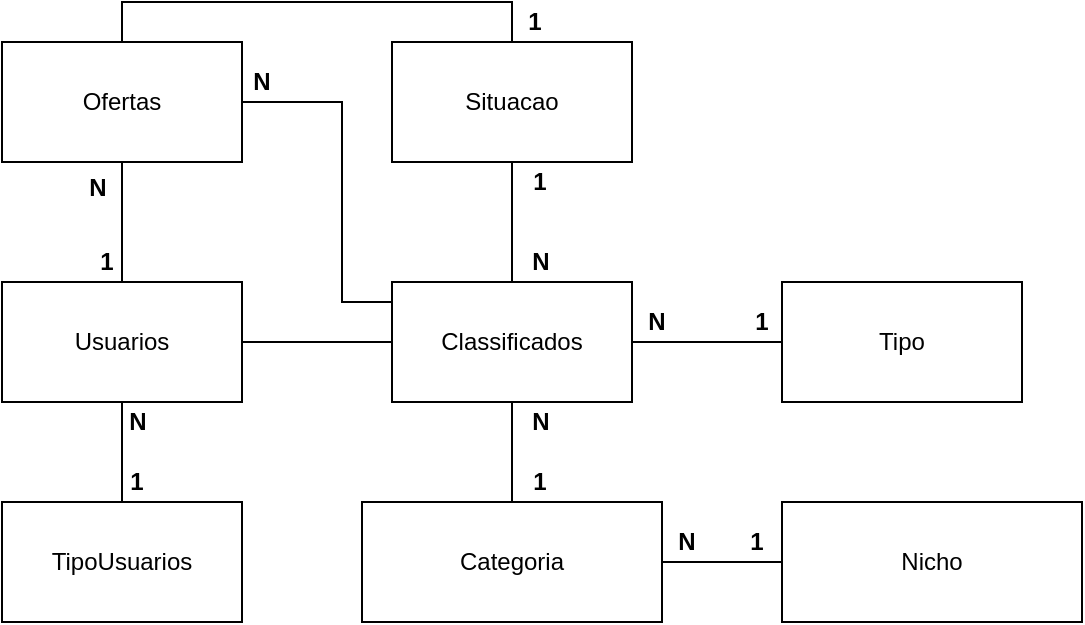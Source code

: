 <mxfile version="16.6.3" type="device" pages="2"><diagram id="d2D6tbhPKbMFPhX2jkgN" name="ModelagemLógica"><mxGraphModel dx="716" dy="399" grid="1" gridSize="10" guides="1" tooltips="1" connect="1" arrows="1" fold="1" page="1" pageScale="1" pageWidth="827" pageHeight="1169" math="0" shadow="0"><root><mxCell id="8r9XgGZ5w_JrjKUWNm4i-0"/><mxCell id="8r9XgGZ5w_JrjKUWNm4i-1" parent="8r9XgGZ5w_JrjKUWNm4i-0"/><mxCell id="VH0ln5RWkSh63X4bEUwZ-9" style="edgeStyle=orthogonalEdgeStyle;rounded=0;orthogonalLoop=1;jettySize=auto;html=1;entryX=0;entryY=0.5;entryDx=0;entryDy=0;endArrow=none;endFill=0;" parent="8r9XgGZ5w_JrjKUWNm4i-1" source="VH0ln5RWkSh63X4bEUwZ-0" target="VH0ln5RWkSh63X4bEUwZ-3" edge="1"><mxGeometry relative="1" as="geometry"/></mxCell><mxCell id="VH0ln5RWkSh63X4bEUwZ-0" value="Usuarios" style="rounded=0;whiteSpace=wrap;html=1;" parent="8r9XgGZ5w_JrjKUWNm4i-1" vertex="1"><mxGeometry x="160" y="220" width="120" height="60" as="geometry"/></mxCell><mxCell id="VH0ln5RWkSh63X4bEUwZ-6" style="edgeStyle=orthogonalEdgeStyle;rounded=0;orthogonalLoop=1;jettySize=auto;html=1;endArrow=none;endFill=0;" parent="8r9XgGZ5w_JrjKUWNm4i-1" source="VH0ln5RWkSh63X4bEUwZ-1" target="VH0ln5RWkSh63X4bEUwZ-0" edge="1"><mxGeometry relative="1" as="geometry"/></mxCell><mxCell id="VH0ln5RWkSh63X4bEUwZ-1" value="TipoUsuarios" style="rounded=0;whiteSpace=wrap;html=1;" parent="8r9XgGZ5w_JrjKUWNm4i-1" vertex="1"><mxGeometry x="160" y="330" width="120" height="60" as="geometry"/></mxCell><mxCell id="SFwUFLLaGY_NZ4TZ-V9k-1" style="edgeStyle=orthogonalEdgeStyle;rounded=0;orthogonalLoop=1;jettySize=auto;html=1;entryX=1;entryY=0.5;entryDx=0;entryDy=0;endArrow=none;endFill=0;" edge="1" parent="8r9XgGZ5w_JrjKUWNm4i-1" source="VH0ln5RWkSh63X4bEUwZ-3" target="SFwUFLLaGY_NZ4TZ-V9k-0"><mxGeometry relative="1" as="geometry"><Array as="points"><mxPoint x="330" y="230"/><mxPoint x="330" y="130"/></Array></mxGeometry></mxCell><mxCell id="VH0ln5RWkSh63X4bEUwZ-3" value="Classificados" style="rounded=0;whiteSpace=wrap;html=1;" parent="8r9XgGZ5w_JrjKUWNm4i-1" vertex="1"><mxGeometry x="355" y="220" width="120" height="60" as="geometry"/></mxCell><mxCell id="VH0ln5RWkSh63X4bEUwZ-7" style="edgeStyle=orthogonalEdgeStyle;rounded=0;orthogonalLoop=1;jettySize=auto;html=1;endArrow=none;endFill=0;" parent="8r9XgGZ5w_JrjKUWNm4i-1" source="VH0ln5RWkSh63X4bEUwZ-4" target="VH0ln5RWkSh63X4bEUwZ-3" edge="1"><mxGeometry relative="1" as="geometry"/></mxCell><mxCell id="VH0ln5RWkSh63X4bEUwZ-11" style="edgeStyle=orthogonalEdgeStyle;rounded=0;orthogonalLoop=1;jettySize=auto;html=1;endArrow=none;endFill=0;" parent="8r9XgGZ5w_JrjKUWNm4i-1" source="VH0ln5RWkSh63X4bEUwZ-4" target="VH0ln5RWkSh63X4bEUwZ-10" edge="1"><mxGeometry relative="1" as="geometry"/></mxCell><mxCell id="VH0ln5RWkSh63X4bEUwZ-4" value="Categoria" style="rounded=0;whiteSpace=wrap;html=1;" parent="8r9XgGZ5w_JrjKUWNm4i-1" vertex="1"><mxGeometry x="340" y="330" width="150" height="60" as="geometry"/></mxCell><mxCell id="VH0ln5RWkSh63X4bEUwZ-8" style="edgeStyle=orthogonalEdgeStyle;rounded=0;orthogonalLoop=1;jettySize=auto;html=1;entryX=1;entryY=0.5;entryDx=0;entryDy=0;endArrow=none;endFill=0;" parent="8r9XgGZ5w_JrjKUWNm4i-1" source="VH0ln5RWkSh63X4bEUwZ-5" target="VH0ln5RWkSh63X4bEUwZ-3" edge="1"><mxGeometry relative="1" as="geometry"/></mxCell><mxCell id="VH0ln5RWkSh63X4bEUwZ-5" value="Tipo" style="rounded=0;whiteSpace=wrap;html=1;" parent="8r9XgGZ5w_JrjKUWNm4i-1" vertex="1"><mxGeometry x="550" y="220" width="120" height="60" as="geometry"/></mxCell><mxCell id="VH0ln5RWkSh63X4bEUwZ-10" value="Nicho" style="rounded=0;whiteSpace=wrap;html=1;" parent="8r9XgGZ5w_JrjKUWNm4i-1" vertex="1"><mxGeometry x="550" y="330" width="150" height="60" as="geometry"/></mxCell><mxCell id="p4UAYS_2Kmt9dHTJ6Oaf-1" style="edgeStyle=orthogonalEdgeStyle;rounded=0;orthogonalLoop=1;jettySize=auto;html=1;entryX=0.5;entryY=0;entryDx=0;entryDy=0;startArrow=none;startFill=0;endArrow=none;endFill=0;" parent="8r9XgGZ5w_JrjKUWNm4i-1" source="p4UAYS_2Kmt9dHTJ6Oaf-0" target="VH0ln5RWkSh63X4bEUwZ-3" edge="1"><mxGeometry relative="1" as="geometry"/></mxCell><mxCell id="p4UAYS_2Kmt9dHTJ6Oaf-0" value="Situacao" style="rounded=0;whiteSpace=wrap;html=1;" parent="8r9XgGZ5w_JrjKUWNm4i-1" vertex="1"><mxGeometry x="355" y="100" width="120" height="60" as="geometry"/></mxCell><mxCell id="SFwUFLLaGY_NZ4TZ-V9k-2" style="edgeStyle=orthogonalEdgeStyle;rounded=0;orthogonalLoop=1;jettySize=auto;html=1;endArrow=none;endFill=0;" edge="1" parent="8r9XgGZ5w_JrjKUWNm4i-1" source="SFwUFLLaGY_NZ4TZ-V9k-0" target="VH0ln5RWkSh63X4bEUwZ-0"><mxGeometry relative="1" as="geometry"/></mxCell><mxCell id="SFwUFLLaGY_NZ4TZ-V9k-3" style="edgeStyle=orthogonalEdgeStyle;rounded=0;orthogonalLoop=1;jettySize=auto;html=1;entryX=0.5;entryY=0;entryDx=0;entryDy=0;endArrow=none;endFill=0;" edge="1" parent="8r9XgGZ5w_JrjKUWNm4i-1" source="SFwUFLLaGY_NZ4TZ-V9k-0" target="p4UAYS_2Kmt9dHTJ6Oaf-0"><mxGeometry relative="1" as="geometry"><Array as="points"><mxPoint x="220" y="80"/><mxPoint x="415" y="80"/></Array></mxGeometry></mxCell><mxCell id="SFwUFLLaGY_NZ4TZ-V9k-0" value="Ofertas" style="rounded=0;whiteSpace=wrap;html=1;" vertex="1" parent="8r9XgGZ5w_JrjKUWNm4i-1"><mxGeometry x="160" y="100" width="120" height="60" as="geometry"/></mxCell><mxCell id="SFwUFLLaGY_NZ4TZ-V9k-4" value="&lt;b&gt;N&lt;/b&gt;" style="text;html=1;strokeColor=none;fillColor=none;align=center;verticalAlign=middle;whiteSpace=wrap;rounded=0;" vertex="1" parent="8r9XgGZ5w_JrjKUWNm4i-1"><mxGeometry x="217.5" y="280" width="20" height="20" as="geometry"/></mxCell><mxCell id="SFwUFLLaGY_NZ4TZ-V9k-5" value="&lt;b&gt;1&lt;/b&gt;" style="text;html=1;strokeColor=none;fillColor=none;align=center;verticalAlign=middle;whiteSpace=wrap;rounded=0;" vertex="1" parent="8r9XgGZ5w_JrjKUWNm4i-1"><mxGeometry x="215" y="310" width="25" height="20" as="geometry"/></mxCell><mxCell id="SFwUFLLaGY_NZ4TZ-V9k-7" value="&lt;b&gt;1&lt;/b&gt;" style="text;html=1;strokeColor=none;fillColor=none;align=center;verticalAlign=middle;whiteSpace=wrap;rounded=0;" vertex="1" parent="8r9XgGZ5w_JrjKUWNm4i-1"><mxGeometry x="414" y="80" width="25" height="20" as="geometry"/></mxCell><mxCell id="SFwUFLLaGY_NZ4TZ-V9k-8" value="&lt;b&gt;N&lt;/b&gt;" style="text;html=1;strokeColor=none;fillColor=none;align=center;verticalAlign=middle;whiteSpace=wrap;rounded=0;" vertex="1" parent="8r9XgGZ5w_JrjKUWNm4i-1"><mxGeometry x="197.5" y="160" width="20" height="25" as="geometry"/></mxCell><mxCell id="SFwUFLLaGY_NZ4TZ-V9k-9" value="&lt;b&gt;1&lt;/b&gt;" style="text;html=1;strokeColor=none;fillColor=none;align=center;verticalAlign=middle;whiteSpace=wrap;rounded=0;" vertex="1" parent="8r9XgGZ5w_JrjKUWNm4i-1"><mxGeometry x="200" y="200" width="25" height="20" as="geometry"/></mxCell><mxCell id="SFwUFLLaGY_NZ4TZ-V9k-10" value="&lt;b&gt;N&lt;/b&gt;" style="text;html=1;strokeColor=none;fillColor=none;align=center;verticalAlign=middle;whiteSpace=wrap;rounded=0;" vertex="1" parent="8r9XgGZ5w_JrjKUWNm4i-1"><mxGeometry x="280" y="105" width="20" height="30" as="geometry"/></mxCell><mxCell id="SFwUFLLaGY_NZ4TZ-V9k-11" value="&lt;b&gt;N&lt;/b&gt;" style="text;html=1;strokeColor=none;fillColor=none;align=center;verticalAlign=middle;whiteSpace=wrap;rounded=0;" vertex="1" parent="8r9XgGZ5w_JrjKUWNm4i-1"><mxGeometry x="416.5" y="200" width="25" height="20" as="geometry"/></mxCell><mxCell id="SFwUFLLaGY_NZ4TZ-V9k-12" value="&lt;b&gt;1&lt;/b&gt;" style="text;html=1;strokeColor=none;fillColor=none;align=center;verticalAlign=middle;whiteSpace=wrap;rounded=0;" vertex="1" parent="8r9XgGZ5w_JrjKUWNm4i-1"><mxGeometry x="419" y="160" width="20" height="20" as="geometry"/></mxCell><mxCell id="SFwUFLLaGY_NZ4TZ-V9k-14" value="&lt;b&gt;N&lt;/b&gt;" style="text;html=1;strokeColor=none;fillColor=none;align=center;verticalAlign=middle;whiteSpace=wrap;rounded=0;" vertex="1" parent="8r9XgGZ5w_JrjKUWNm4i-1"><mxGeometry x="475" y="230" width="25" height="20" as="geometry"/></mxCell><mxCell id="060o6Ah5CwLq-0NSogNO-0" value="&lt;b&gt;1&lt;/b&gt;" style="text;html=1;strokeColor=none;fillColor=none;align=center;verticalAlign=middle;whiteSpace=wrap;rounded=0;" vertex="1" parent="8r9XgGZ5w_JrjKUWNm4i-1"><mxGeometry x="530" y="230" width="20" height="20" as="geometry"/></mxCell><mxCell id="060o6Ah5CwLq-0NSogNO-1" value="&lt;b&gt;1&lt;/b&gt;" style="text;html=1;strokeColor=none;fillColor=none;align=center;verticalAlign=middle;whiteSpace=wrap;rounded=0;" vertex="1" parent="8r9XgGZ5w_JrjKUWNm4i-1"><mxGeometry x="525" y="340" width="25" height="20" as="geometry"/></mxCell><mxCell id="060o6Ah5CwLq-0NSogNO-2" value="&lt;b&gt;N&lt;/b&gt;" style="text;html=1;strokeColor=none;fillColor=none;align=center;verticalAlign=middle;whiteSpace=wrap;rounded=0;" vertex="1" parent="8r9XgGZ5w_JrjKUWNm4i-1"><mxGeometry x="490" y="340" width="25" height="20" as="geometry"/></mxCell><mxCell id="060o6Ah5CwLq-0NSogNO-3" value="&lt;b&gt;1&lt;/b&gt;" style="text;html=1;strokeColor=none;fillColor=none;align=center;verticalAlign=middle;whiteSpace=wrap;rounded=0;" vertex="1" parent="8r9XgGZ5w_JrjKUWNm4i-1"><mxGeometry x="419" y="310" width="20" height="20" as="geometry"/></mxCell><mxCell id="060o6Ah5CwLq-0NSogNO-4" value="&lt;b&gt;N&lt;/b&gt;" style="text;html=1;strokeColor=none;fillColor=none;align=center;verticalAlign=middle;whiteSpace=wrap;rounded=0;" vertex="1" parent="8r9XgGZ5w_JrjKUWNm4i-1"><mxGeometry x="416.5" y="280" width="25" height="20" as="geometry"/></mxCell></root></mxGraphModel></diagram><diagram id="j6q6WXZkNjJx5NFCZ4ZT" name="Lógico"><mxGraphModel dx="1865" dy="1748" grid="1" gridSize="10" guides="1" tooltips="1" connect="1" arrows="1" fold="1" page="1" pageScale="1" pageWidth="827" pageHeight="1169" math="0" shadow="0"><root><mxCell id="7gxYhdEADmSmer8uliDW-0"/><mxCell id="7gxYhdEADmSmer8uliDW-1" parent="7gxYhdEADmSmer8uliDW-0"/><mxCell id="7gxYhdEADmSmer8uliDW-10" value="Usuarios" style="shape=table;startSize=30;container=1;collapsible=1;childLayout=tableLayout;fixedRows=1;rowLines=0;fontStyle=1;align=center;resizeLast=1;" parent="7gxYhdEADmSmer8uliDW-1" vertex="1"><mxGeometry x="210" y="40" width="180" height="220" as="geometry"/></mxCell><mxCell id="7gxYhdEADmSmer8uliDW-11" value="" style="shape=tableRow;horizontal=0;startSize=0;swimlaneHead=0;swimlaneBody=0;fillColor=none;collapsible=0;dropTarget=0;points=[[0,0.5],[1,0.5]];portConstraint=eastwest;top=0;left=0;right=0;bottom=1;" parent="7gxYhdEADmSmer8uliDW-10" vertex="1"><mxGeometry y="30" width="180" height="30" as="geometry"/></mxCell><mxCell id="7gxYhdEADmSmer8uliDW-12" value="PK" style="shape=partialRectangle;connectable=0;fillColor=none;top=0;left=0;bottom=0;right=0;fontStyle=1;overflow=hidden;" parent="7gxYhdEADmSmer8uliDW-11" vertex="1"><mxGeometry width="30" height="30" as="geometry"><mxRectangle width="30" height="30" as="alternateBounds"/></mxGeometry></mxCell><mxCell id="7gxYhdEADmSmer8uliDW-13" value="idUsuario" style="shape=partialRectangle;connectable=0;fillColor=none;top=0;left=0;bottom=0;right=0;align=left;spacingLeft=6;fontStyle=5;overflow=hidden;" parent="7gxYhdEADmSmer8uliDW-11" vertex="1"><mxGeometry x="30" width="150" height="30" as="geometry"><mxRectangle width="150" height="30" as="alternateBounds"/></mxGeometry></mxCell><mxCell id="Vo5iCvkJ9laoAVsV-2wB-57" value="" style="shape=tableRow;horizontal=0;startSize=0;swimlaneHead=0;swimlaneBody=0;fillColor=none;collapsible=0;dropTarget=0;points=[[0,0.5],[1,0.5]];portConstraint=eastwest;top=0;left=0;right=0;bottom=1;" parent="7gxYhdEADmSmer8uliDW-10" vertex="1"><mxGeometry y="60" width="180" height="30" as="geometry"/></mxCell><mxCell id="Vo5iCvkJ9laoAVsV-2wB-58" value="FK" style="shape=partialRectangle;connectable=0;fillColor=none;top=0;left=0;bottom=0;right=0;fontStyle=1;overflow=hidden;" parent="Vo5iCvkJ9laoAVsV-2wB-57" vertex="1"><mxGeometry width="30" height="30" as="geometry"><mxRectangle width="30" height="30" as="alternateBounds"/></mxGeometry></mxCell><mxCell id="Vo5iCvkJ9laoAVsV-2wB-59" value="idTipoUsuario" style="shape=partialRectangle;connectable=0;fillColor=none;top=0;left=0;bottom=0;right=0;align=left;spacingLeft=6;fontStyle=5;overflow=hidden;" parent="Vo5iCvkJ9laoAVsV-2wB-57" vertex="1"><mxGeometry x="30" width="150" height="30" as="geometry"><mxRectangle width="150" height="30" as="alternateBounds"/></mxGeometry></mxCell><mxCell id="7gxYhdEADmSmer8uliDW-14" value="" style="shape=tableRow;horizontal=0;startSize=0;swimlaneHead=0;swimlaneBody=0;fillColor=none;collapsible=0;dropTarget=0;points=[[0,0.5],[1,0.5]];portConstraint=eastwest;top=0;left=0;right=0;bottom=0;" parent="7gxYhdEADmSmer8uliDW-10" vertex="1"><mxGeometry y="90" width="180" height="30" as="geometry"/></mxCell><mxCell id="7gxYhdEADmSmer8uliDW-15" value="" style="shape=partialRectangle;connectable=0;fillColor=none;top=0;left=0;bottom=0;right=0;editable=1;overflow=hidden;" parent="7gxYhdEADmSmer8uliDW-14" vertex="1"><mxGeometry width="30" height="30" as="geometry"><mxRectangle width="30" height="30" as="alternateBounds"/></mxGeometry></mxCell><mxCell id="7gxYhdEADmSmer8uliDW-16" value="Nome" style="shape=partialRectangle;connectable=0;fillColor=none;top=0;left=0;bottom=0;right=0;align=left;spacingLeft=6;overflow=hidden;" parent="7gxYhdEADmSmer8uliDW-14" vertex="1"><mxGeometry x="30" width="150" height="30" as="geometry"><mxRectangle width="150" height="30" as="alternateBounds"/></mxGeometry></mxCell><mxCell id="7gxYhdEADmSmer8uliDW-17" value="" style="shape=tableRow;horizontal=0;startSize=0;swimlaneHead=0;swimlaneBody=0;fillColor=none;collapsible=0;dropTarget=0;points=[[0,0.5],[1,0.5]];portConstraint=eastwest;top=0;left=0;right=0;bottom=0;" parent="7gxYhdEADmSmer8uliDW-10" vertex="1"><mxGeometry y="120" width="180" height="30" as="geometry"/></mxCell><mxCell id="7gxYhdEADmSmer8uliDW-18" value="" style="shape=partialRectangle;connectable=0;fillColor=none;top=0;left=0;bottom=0;right=0;editable=1;overflow=hidden;" parent="7gxYhdEADmSmer8uliDW-17" vertex="1"><mxGeometry width="30" height="30" as="geometry"><mxRectangle width="30" height="30" as="alternateBounds"/></mxGeometry></mxCell><mxCell id="7gxYhdEADmSmer8uliDW-19" value="Email" style="shape=partialRectangle;connectable=0;fillColor=none;top=0;left=0;bottom=0;right=0;align=left;spacingLeft=6;overflow=hidden;" parent="7gxYhdEADmSmer8uliDW-17" vertex="1"><mxGeometry x="30" width="150" height="30" as="geometry"><mxRectangle width="150" height="30" as="alternateBounds"/></mxGeometry></mxCell><mxCell id="7gxYhdEADmSmer8uliDW-20" value="" style="shape=tableRow;horizontal=0;startSize=0;swimlaneHead=0;swimlaneBody=0;fillColor=none;collapsible=0;dropTarget=0;points=[[0,0.5],[1,0.5]];portConstraint=eastwest;top=0;left=0;right=0;bottom=0;" parent="7gxYhdEADmSmer8uliDW-10" vertex="1"><mxGeometry y="150" width="180" height="30" as="geometry"/></mxCell><mxCell id="7gxYhdEADmSmer8uliDW-21" value="" style="shape=partialRectangle;connectable=0;fillColor=none;top=0;left=0;bottom=0;right=0;editable=1;overflow=hidden;" parent="7gxYhdEADmSmer8uliDW-20" vertex="1"><mxGeometry width="30" height="30" as="geometry"><mxRectangle width="30" height="30" as="alternateBounds"/></mxGeometry></mxCell><mxCell id="7gxYhdEADmSmer8uliDW-22" value="Telefone" style="shape=partialRectangle;connectable=0;fillColor=none;top=0;left=0;bottom=0;right=0;align=left;spacingLeft=6;overflow=hidden;" parent="7gxYhdEADmSmer8uliDW-20" vertex="1"><mxGeometry x="30" width="150" height="30" as="geometry"><mxRectangle width="150" height="30" as="alternateBounds"/></mxGeometry></mxCell><mxCell id="Vo5iCvkJ9laoAVsV-2wB-38" value="" style="shape=tableRow;horizontal=0;startSize=0;swimlaneHead=0;swimlaneBody=0;fillColor=none;collapsible=0;dropTarget=0;points=[[0,0.5],[1,0.5]];portConstraint=eastwest;top=0;left=0;right=0;bottom=0;" parent="7gxYhdEADmSmer8uliDW-10" vertex="1"><mxGeometry y="180" width="180" height="30" as="geometry"/></mxCell><mxCell id="Vo5iCvkJ9laoAVsV-2wB-39" value="" style="shape=partialRectangle;connectable=0;fillColor=none;top=0;left=0;bottom=0;right=0;editable=1;overflow=hidden;" parent="Vo5iCvkJ9laoAVsV-2wB-38" vertex="1"><mxGeometry width="30" height="30" as="geometry"><mxRectangle width="30" height="30" as="alternateBounds"/></mxGeometry></mxCell><mxCell id="Vo5iCvkJ9laoAVsV-2wB-40" value="Senha" style="shape=partialRectangle;connectable=0;fillColor=none;top=0;left=0;bottom=0;right=0;align=left;spacingLeft=6;overflow=hidden;" parent="Vo5iCvkJ9laoAVsV-2wB-38" vertex="1"><mxGeometry x="30" width="150" height="30" as="geometry"><mxRectangle width="150" height="30" as="alternateBounds"/></mxGeometry></mxCell><mxCell id="Vo5iCvkJ9laoAVsV-2wB-60" value="Classificados" style="shape=table;startSize=30;container=1;collapsible=1;childLayout=tableLayout;fixedRows=1;rowLines=0;fontStyle=1;align=center;resizeLast=1;" parent="7gxYhdEADmSmer8uliDW-1" vertex="1"><mxGeometry x="450" y="40" width="180" height="340" as="geometry"/></mxCell><mxCell id="Vo5iCvkJ9laoAVsV-2wB-61" value="" style="shape=tableRow;horizontal=0;startSize=0;swimlaneHead=0;swimlaneBody=0;fillColor=none;collapsible=0;dropTarget=0;points=[[0,0.5],[1,0.5]];portConstraint=eastwest;top=0;left=0;right=0;bottom=1;" parent="Vo5iCvkJ9laoAVsV-2wB-60" vertex="1"><mxGeometry y="30" width="180" height="30" as="geometry"/></mxCell><mxCell id="Vo5iCvkJ9laoAVsV-2wB-62" value="PK" style="shape=partialRectangle;connectable=0;fillColor=none;top=0;left=0;bottom=0;right=0;fontStyle=1;overflow=hidden;" parent="Vo5iCvkJ9laoAVsV-2wB-61" vertex="1"><mxGeometry width="30" height="30" as="geometry"><mxRectangle width="30" height="30" as="alternateBounds"/></mxGeometry></mxCell><mxCell id="Vo5iCvkJ9laoAVsV-2wB-63" value="idClassificado" style="shape=partialRectangle;connectable=0;fillColor=none;top=0;left=0;bottom=0;right=0;align=left;spacingLeft=6;fontStyle=5;overflow=hidden;" parent="Vo5iCvkJ9laoAVsV-2wB-61" vertex="1"><mxGeometry x="30" width="150" height="30" as="geometry"><mxRectangle width="150" height="30" as="alternateBounds"/></mxGeometry></mxCell><mxCell id="Vo5iCvkJ9laoAVsV-2wB-64" value="" style="shape=tableRow;horizontal=0;startSize=0;swimlaneHead=0;swimlaneBody=0;fillColor=none;collapsible=0;dropTarget=0;points=[[0,0.5],[1,0.5]];portConstraint=eastwest;top=0;left=0;right=0;bottom=1;" parent="Vo5iCvkJ9laoAVsV-2wB-60" vertex="1"><mxGeometry y="60" width="180" height="30" as="geometry"/></mxCell><mxCell id="Vo5iCvkJ9laoAVsV-2wB-65" value="FK" style="shape=partialRectangle;connectable=0;fillColor=none;top=0;left=0;bottom=0;right=0;fontStyle=1;overflow=hidden;" parent="Vo5iCvkJ9laoAVsV-2wB-64" vertex="1"><mxGeometry width="30" height="30" as="geometry"><mxRectangle width="30" height="30" as="alternateBounds"/></mxGeometry></mxCell><mxCell id="Vo5iCvkJ9laoAVsV-2wB-66" value="idTipoClassificado" style="shape=partialRectangle;connectable=0;fillColor=none;top=0;left=0;bottom=0;right=0;align=left;spacingLeft=6;fontStyle=5;overflow=hidden;" parent="Vo5iCvkJ9laoAVsV-2wB-64" vertex="1"><mxGeometry x="30" width="150" height="30" as="geometry"><mxRectangle width="150" height="30" as="alternateBounds"/></mxGeometry></mxCell><mxCell id="ihPJXdh8bcOZzspPUgIU-3" value="" style="shape=tableRow;horizontal=0;startSize=0;swimlaneHead=0;swimlaneBody=0;fillColor=none;collapsible=0;dropTarget=0;points=[[0,0.5],[1,0.5]];portConstraint=eastwest;top=0;left=0;right=0;bottom=1;" parent="Vo5iCvkJ9laoAVsV-2wB-60" vertex="1"><mxGeometry y="90" width="180" height="30" as="geometry"/></mxCell><mxCell id="ihPJXdh8bcOZzspPUgIU-4" value="FK" style="shape=partialRectangle;connectable=0;fillColor=none;top=0;left=0;bottom=0;right=0;fontStyle=1;overflow=hidden;" parent="ihPJXdh8bcOZzspPUgIU-3" vertex="1"><mxGeometry width="30" height="30" as="geometry"><mxRectangle width="30" height="30" as="alternateBounds"/></mxGeometry></mxCell><mxCell id="ihPJXdh8bcOZzspPUgIU-5" value="idCategoria" style="shape=partialRectangle;connectable=0;fillColor=none;top=0;left=0;bottom=0;right=0;align=left;spacingLeft=6;fontStyle=5;overflow=hidden;" parent="ihPJXdh8bcOZzspPUgIU-3" vertex="1"><mxGeometry x="30" width="150" height="30" as="geometry"><mxRectangle width="150" height="30" as="alternateBounds"/></mxGeometry></mxCell><mxCell id="ihPJXdh8bcOZzspPUgIU-0" value="" style="shape=tableRow;horizontal=0;startSize=0;swimlaneHead=0;swimlaneBody=0;fillColor=none;collapsible=0;dropTarget=0;points=[[0,0.5],[1,0.5]];portConstraint=eastwest;top=0;left=0;right=0;bottom=1;" parent="Vo5iCvkJ9laoAVsV-2wB-60" vertex="1"><mxGeometry y="120" width="180" height="30" as="geometry"/></mxCell><mxCell id="ihPJXdh8bcOZzspPUgIU-1" value="FK" style="shape=partialRectangle;connectable=0;fillColor=none;top=0;left=0;bottom=0;right=0;fontStyle=1;overflow=hidden;" parent="ihPJXdh8bcOZzspPUgIU-0" vertex="1"><mxGeometry width="30" height="30" as="geometry"><mxRectangle width="30" height="30" as="alternateBounds"/></mxGeometry></mxCell><mxCell id="ihPJXdh8bcOZzspPUgIU-2" value="idSituacao" style="shape=partialRectangle;connectable=0;fillColor=none;top=0;left=0;bottom=0;right=0;align=left;spacingLeft=6;fontStyle=5;overflow=hidden;" parent="ihPJXdh8bcOZzspPUgIU-0" vertex="1"><mxGeometry x="30" width="150" height="30" as="geometry"><mxRectangle width="150" height="30" as="alternateBounds"/></mxGeometry></mxCell><mxCell id="ihPJXdh8bcOZzspPUgIU-28" value="" style="shape=tableRow;horizontal=0;startSize=0;swimlaneHead=0;swimlaneBody=0;fillColor=none;collapsible=0;dropTarget=0;points=[[0,0.5],[1,0.5]];portConstraint=eastwest;top=0;left=0;right=0;bottom=1;" parent="Vo5iCvkJ9laoAVsV-2wB-60" vertex="1"><mxGeometry y="150" width="180" height="30" as="geometry"/></mxCell><mxCell id="ihPJXdh8bcOZzspPUgIU-29" value="FK" style="shape=partialRectangle;connectable=0;fillColor=none;top=0;left=0;bottom=0;right=0;fontStyle=1;overflow=hidden;" parent="ihPJXdh8bcOZzspPUgIU-28" vertex="1"><mxGeometry width="30" height="30" as="geometry"><mxRectangle width="30" height="30" as="alternateBounds"/></mxGeometry></mxCell><mxCell id="ihPJXdh8bcOZzspPUgIU-30" value="idUsuario" style="shape=partialRectangle;connectable=0;fillColor=none;top=0;left=0;bottom=0;right=0;align=left;spacingLeft=6;fontStyle=5;overflow=hidden;" parent="ihPJXdh8bcOZzspPUgIU-28" vertex="1"><mxGeometry x="30" width="150" height="30" as="geometry"><mxRectangle width="150" height="30" as="alternateBounds"/></mxGeometry></mxCell><mxCell id="Vo5iCvkJ9laoAVsV-2wB-67" value="" style="shape=tableRow;horizontal=0;startSize=0;swimlaneHead=0;swimlaneBody=0;fillColor=none;collapsible=0;dropTarget=0;points=[[0,0.5],[1,0.5]];portConstraint=eastwest;top=0;left=0;right=0;bottom=0;" parent="Vo5iCvkJ9laoAVsV-2wB-60" vertex="1"><mxGeometry y="180" width="180" height="30" as="geometry"/></mxCell><mxCell id="Vo5iCvkJ9laoAVsV-2wB-68" value="" style="shape=partialRectangle;connectable=0;fillColor=none;top=0;left=0;bottom=0;right=0;editable=1;overflow=hidden;" parent="Vo5iCvkJ9laoAVsV-2wB-67" vertex="1"><mxGeometry width="30" height="30" as="geometry"><mxRectangle width="30" height="30" as="alternateBounds"/></mxGeometry></mxCell><mxCell id="Vo5iCvkJ9laoAVsV-2wB-69" value="Titulo" style="shape=partialRectangle;connectable=0;fillColor=none;top=0;left=0;bottom=0;right=0;align=left;spacingLeft=6;overflow=hidden;" parent="Vo5iCvkJ9laoAVsV-2wB-67" vertex="1"><mxGeometry x="30" width="150" height="30" as="geometry"><mxRectangle width="150" height="30" as="alternateBounds"/></mxGeometry></mxCell><mxCell id="Vo5iCvkJ9laoAVsV-2wB-70" value="" style="shape=tableRow;horizontal=0;startSize=0;swimlaneHead=0;swimlaneBody=0;fillColor=none;collapsible=0;dropTarget=0;points=[[0,0.5],[1,0.5]];portConstraint=eastwest;top=0;left=0;right=0;bottom=0;" parent="Vo5iCvkJ9laoAVsV-2wB-60" vertex="1"><mxGeometry y="210" width="180" height="30" as="geometry"/></mxCell><mxCell id="Vo5iCvkJ9laoAVsV-2wB-71" value="" style="shape=partialRectangle;connectable=0;fillColor=none;top=0;left=0;bottom=0;right=0;editable=1;overflow=hidden;" parent="Vo5iCvkJ9laoAVsV-2wB-70" vertex="1"><mxGeometry width="30" height="30" as="geometry"><mxRectangle width="30" height="30" as="alternateBounds"/></mxGeometry></mxCell><mxCell id="Vo5iCvkJ9laoAVsV-2wB-72" value="Descricao" style="shape=partialRectangle;connectable=0;fillColor=none;top=0;left=0;bottom=0;right=0;align=left;spacingLeft=6;overflow=hidden;" parent="Vo5iCvkJ9laoAVsV-2wB-70" vertex="1"><mxGeometry x="30" width="150" height="30" as="geometry"><mxRectangle width="150" height="30" as="alternateBounds"/></mxGeometry></mxCell><mxCell id="Vo5iCvkJ9laoAVsV-2wB-73" value="" style="shape=tableRow;horizontal=0;startSize=0;swimlaneHead=0;swimlaneBody=0;fillColor=none;collapsible=0;dropTarget=0;points=[[0,0.5],[1,0.5]];portConstraint=eastwest;top=0;left=0;right=0;bottom=0;" parent="Vo5iCvkJ9laoAVsV-2wB-60" vertex="1"><mxGeometry y="240" width="180" height="30" as="geometry"/></mxCell><mxCell id="Vo5iCvkJ9laoAVsV-2wB-74" value="" style="shape=partialRectangle;connectable=0;fillColor=none;top=0;left=0;bottom=0;right=0;editable=1;overflow=hidden;" parent="Vo5iCvkJ9laoAVsV-2wB-73" vertex="1"><mxGeometry width="30" height="30" as="geometry"><mxRectangle width="30" height="30" as="alternateBounds"/></mxGeometry></mxCell><mxCell id="Vo5iCvkJ9laoAVsV-2wB-75" value="DataCriacao" style="shape=partialRectangle;connectable=0;fillColor=none;top=0;left=0;bottom=0;right=0;align=left;spacingLeft=6;overflow=hidden;" parent="Vo5iCvkJ9laoAVsV-2wB-73" vertex="1"><mxGeometry x="30" width="150" height="30" as="geometry"><mxRectangle width="150" height="30" as="alternateBounds"/></mxGeometry></mxCell><mxCell id="ihPJXdh8bcOZzspPUgIU-6" value="" style="shape=tableRow;horizontal=0;startSize=0;swimlaneHead=0;swimlaneBody=0;fillColor=none;collapsible=0;dropTarget=0;points=[[0,0.5],[1,0.5]];portConstraint=eastwest;top=0;left=0;right=0;bottom=0;" parent="Vo5iCvkJ9laoAVsV-2wB-60" vertex="1"><mxGeometry y="270" width="180" height="30" as="geometry"/></mxCell><mxCell id="ihPJXdh8bcOZzspPUgIU-7" value="" style="shape=partialRectangle;connectable=0;fillColor=none;top=0;left=0;bottom=0;right=0;editable=1;overflow=hidden;" parent="ihPJXdh8bcOZzspPUgIU-6" vertex="1"><mxGeometry width="30" height="30" as="geometry"><mxRectangle width="30" height="30" as="alternateBounds"/></mxGeometry></mxCell><mxCell id="ihPJXdh8bcOZzspPUgIU-8" value="DataExpiracao" style="shape=partialRectangle;connectable=0;fillColor=none;top=0;left=0;bottom=0;right=0;align=left;spacingLeft=6;overflow=hidden;" parent="ihPJXdh8bcOZzspPUgIU-6" vertex="1"><mxGeometry x="30" width="150" height="30" as="geometry"><mxRectangle width="150" height="30" as="alternateBounds"/></mxGeometry></mxCell><mxCell id="2Gmzs-8J7H4fOlf1YLps-28" value="" style="shape=tableRow;horizontal=0;startSize=0;swimlaneHead=0;swimlaneBody=0;fillColor=none;collapsible=0;dropTarget=0;points=[[0,0.5],[1,0.5]];portConstraint=eastwest;top=0;left=0;right=0;bottom=0;" parent="Vo5iCvkJ9laoAVsV-2wB-60" vertex="1"><mxGeometry y="300" width="180" height="30" as="geometry"/></mxCell><mxCell id="2Gmzs-8J7H4fOlf1YLps-29" value="" style="shape=partialRectangle;connectable=0;fillColor=none;top=0;left=0;bottom=0;right=0;editable=1;overflow=hidden;" parent="2Gmzs-8J7H4fOlf1YLps-28" vertex="1"><mxGeometry width="30" height="30" as="geometry"><mxRectangle width="30" height="30" as="alternateBounds"/></mxGeometry></mxCell><mxCell id="2Gmzs-8J7H4fOlf1YLps-30" value="ValorMinimo" style="shape=partialRectangle;connectable=0;fillColor=none;top=0;left=0;bottom=0;right=0;align=left;spacingLeft=6;overflow=hidden;" parent="2Gmzs-8J7H4fOlf1YLps-28" vertex="1"><mxGeometry x="30" width="150" height="30" as="geometry"><mxRectangle width="150" height="30" as="alternateBounds"/></mxGeometry></mxCell><mxCell id="ihPJXdh8bcOZzspPUgIU-9" value="TipoUsuarios" style="shape=table;startSize=30;container=1;collapsible=1;childLayout=tableLayout;fixedRows=1;rowLines=0;fontStyle=1;align=center;resizeLast=1;" parent="7gxYhdEADmSmer8uliDW-1" vertex="1"><mxGeometry x="-10" y="70" width="180" height="100" as="geometry"/></mxCell><mxCell id="ihPJXdh8bcOZzspPUgIU-10" value="" style="shape=tableRow;horizontal=0;startSize=0;swimlaneHead=0;swimlaneBody=0;fillColor=none;collapsible=0;dropTarget=0;points=[[0,0.5],[1,0.5]];portConstraint=eastwest;top=0;left=0;right=0;bottom=1;" parent="ihPJXdh8bcOZzspPUgIU-9" vertex="1"><mxGeometry y="30" width="180" height="30" as="geometry"/></mxCell><mxCell id="ihPJXdh8bcOZzspPUgIU-11" value="PK" style="shape=partialRectangle;connectable=0;fillColor=none;top=0;left=0;bottom=0;right=0;fontStyle=1;overflow=hidden;" parent="ihPJXdh8bcOZzspPUgIU-10" vertex="1"><mxGeometry width="30" height="30" as="geometry"><mxRectangle width="30" height="30" as="alternateBounds"/></mxGeometry></mxCell><mxCell id="ihPJXdh8bcOZzspPUgIU-12" value="idTipoUsuario" style="shape=partialRectangle;connectable=0;fillColor=none;top=0;left=0;bottom=0;right=0;align=left;spacingLeft=6;fontStyle=5;overflow=hidden;" parent="ihPJXdh8bcOZzspPUgIU-10" vertex="1"><mxGeometry x="30" width="150" height="30" as="geometry"><mxRectangle width="150" height="30" as="alternateBounds"/></mxGeometry></mxCell><mxCell id="ihPJXdh8bcOZzspPUgIU-16" value="" style="shape=tableRow;horizontal=0;startSize=0;swimlaneHead=0;swimlaneBody=0;fillColor=none;collapsible=0;dropTarget=0;points=[[0,0.5],[1,0.5]];portConstraint=eastwest;top=0;left=0;right=0;bottom=0;" parent="ihPJXdh8bcOZzspPUgIU-9" vertex="1"><mxGeometry y="60" width="180" height="30" as="geometry"/></mxCell><mxCell id="ihPJXdh8bcOZzspPUgIU-17" value="" style="shape=partialRectangle;connectable=0;fillColor=none;top=0;left=0;bottom=0;right=0;editable=1;overflow=hidden;" parent="ihPJXdh8bcOZzspPUgIU-16" vertex="1"><mxGeometry width="30" height="30" as="geometry"><mxRectangle width="30" height="30" as="alternateBounds"/></mxGeometry></mxCell><mxCell id="ihPJXdh8bcOZzspPUgIU-18" value="TipoUsuario" style="shape=partialRectangle;connectable=0;fillColor=none;top=0;left=0;bottom=0;right=0;align=left;spacingLeft=6;overflow=hidden;" parent="ihPJXdh8bcOZzspPUgIU-16" vertex="1"><mxGeometry x="30" width="150" height="30" as="geometry"><mxRectangle width="150" height="30" as="alternateBounds"/></mxGeometry></mxCell><mxCell id="ihPJXdh8bcOZzspPUgIU-34" value="Nichos" style="shape=table;startSize=30;container=1;collapsible=1;childLayout=tableLayout;fixedRows=1;rowLines=0;fontStyle=1;align=center;resizeLast=1;" parent="7gxYhdEADmSmer8uliDW-1" vertex="1"><mxGeometry x="1000" y="100" width="180" height="100" as="geometry"/></mxCell><mxCell id="ihPJXdh8bcOZzspPUgIU-35" value="" style="shape=tableRow;horizontal=0;startSize=0;swimlaneHead=0;swimlaneBody=0;fillColor=none;collapsible=0;dropTarget=0;points=[[0,0.5],[1,0.5]];portConstraint=eastwest;top=0;left=0;right=0;bottom=1;" parent="ihPJXdh8bcOZzspPUgIU-34" vertex="1"><mxGeometry y="30" width="180" height="30" as="geometry"/></mxCell><mxCell id="ihPJXdh8bcOZzspPUgIU-36" value="PK" style="shape=partialRectangle;connectable=0;fillColor=none;top=0;left=0;bottom=0;right=0;fontStyle=1;overflow=hidden;" parent="ihPJXdh8bcOZzspPUgIU-35" vertex="1"><mxGeometry width="30" height="30" as="geometry"><mxRectangle width="30" height="30" as="alternateBounds"/></mxGeometry></mxCell><mxCell id="ihPJXdh8bcOZzspPUgIU-37" value="idNicho" style="shape=partialRectangle;connectable=0;fillColor=none;top=0;left=0;bottom=0;right=0;align=left;spacingLeft=6;fontStyle=5;overflow=hidden;" parent="ihPJXdh8bcOZzspPUgIU-35" vertex="1"><mxGeometry x="30" width="150" height="30" as="geometry"><mxRectangle width="150" height="30" as="alternateBounds"/></mxGeometry></mxCell><mxCell id="ihPJXdh8bcOZzspPUgIU-50" value="" style="shape=tableRow;horizontal=0;startSize=0;swimlaneHead=0;swimlaneBody=0;fillColor=none;collapsible=0;dropTarget=0;points=[[0,0.5],[1,0.5]];portConstraint=eastwest;top=0;left=0;right=0;bottom=0;" parent="ihPJXdh8bcOZzspPUgIU-34" vertex="1"><mxGeometry y="60" width="180" height="30" as="geometry"/></mxCell><mxCell id="ihPJXdh8bcOZzspPUgIU-51" value="" style="shape=partialRectangle;connectable=0;fillColor=none;top=0;left=0;bottom=0;right=0;editable=1;overflow=hidden;" parent="ihPJXdh8bcOZzspPUgIU-50" vertex="1"><mxGeometry width="30" height="30" as="geometry"><mxRectangle width="30" height="30" as="alternateBounds"/></mxGeometry></mxCell><mxCell id="ihPJXdh8bcOZzspPUgIU-52" value="Nicho" style="shape=partialRectangle;connectable=0;fillColor=none;top=0;left=0;bottom=0;right=0;align=left;spacingLeft=6;overflow=hidden;" parent="ihPJXdh8bcOZzspPUgIU-50" vertex="1"><mxGeometry x="30" width="150" height="30" as="geometry"><mxRectangle width="150" height="30" as="alternateBounds"/></mxGeometry></mxCell><mxCell id="ihPJXdh8bcOZzspPUgIU-72" style="edgeStyle=orthogonalEdgeStyle;rounded=0;orthogonalLoop=1;jettySize=auto;html=1;exitX=0;exitY=0.5;exitDx=0;exitDy=0;entryX=0;entryY=0.711;entryDx=0;entryDy=0;entryPerimeter=0;endArrow=none;endFill=0;" parent="ihPJXdh8bcOZzspPUgIU-34" edge="1"><mxGeometry relative="1" as="geometry"><mxPoint y="75" as="sourcePoint"/><mxPoint y="81.33" as="targetPoint"/></mxGeometry></mxCell><mxCell id="ihPJXdh8bcOZzspPUgIU-62" value="Categorias" style="shape=table;startSize=30;container=1;collapsible=1;childLayout=tableLayout;fixedRows=1;rowLines=0;fontStyle=1;align=center;resizeLast=1;" parent="7gxYhdEADmSmer8uliDW-1" vertex="1"><mxGeometry x="770" y="100" width="180" height="130" as="geometry"/></mxCell><mxCell id="ihPJXdh8bcOZzspPUgIU-63" value="" style="shape=tableRow;horizontal=0;startSize=0;swimlaneHead=0;swimlaneBody=0;fillColor=none;collapsible=0;dropTarget=0;points=[[0,0.5],[1,0.5]];portConstraint=eastwest;top=0;left=0;right=0;bottom=1;" parent="ihPJXdh8bcOZzspPUgIU-62" vertex="1"><mxGeometry y="30" width="180" height="30" as="geometry"/></mxCell><mxCell id="ihPJXdh8bcOZzspPUgIU-64" value="PK" style="shape=partialRectangle;connectable=0;fillColor=none;top=0;left=0;bottom=0;right=0;fontStyle=1;overflow=hidden;" parent="ihPJXdh8bcOZzspPUgIU-63" vertex="1"><mxGeometry width="30" height="30" as="geometry"><mxRectangle width="30" height="30" as="alternateBounds"/></mxGeometry></mxCell><mxCell id="ihPJXdh8bcOZzspPUgIU-65" value="idCategoria" style="shape=partialRectangle;connectable=0;fillColor=none;top=0;left=0;bottom=0;right=0;align=left;spacingLeft=6;fontStyle=5;overflow=hidden;" parent="ihPJXdh8bcOZzspPUgIU-63" vertex="1"><mxGeometry x="30" width="150" height="30" as="geometry"><mxRectangle width="150" height="30" as="alternateBounds"/></mxGeometry></mxCell><mxCell id="ihPJXdh8bcOZzspPUgIU-66" value="" style="shape=tableRow;horizontal=0;startSize=0;swimlaneHead=0;swimlaneBody=0;fillColor=none;collapsible=0;dropTarget=0;points=[[0,0.5],[1,0.5]];portConstraint=eastwest;top=0;left=0;right=0;bottom=1;" parent="ihPJXdh8bcOZzspPUgIU-62" vertex="1"><mxGeometry y="60" width="180" height="30" as="geometry"/></mxCell><mxCell id="ihPJXdh8bcOZzspPUgIU-67" value="FK" style="shape=partialRectangle;connectable=0;fillColor=none;top=0;left=0;bottom=0;right=0;fontStyle=1;overflow=hidden;" parent="ihPJXdh8bcOZzspPUgIU-66" vertex="1"><mxGeometry width="30" height="30" as="geometry"><mxRectangle width="30" height="30" as="alternateBounds"/></mxGeometry></mxCell><mxCell id="ihPJXdh8bcOZzspPUgIU-68" value="idNicho" style="shape=partialRectangle;connectable=0;fillColor=none;top=0;left=0;bottom=0;right=0;align=left;spacingLeft=6;fontStyle=5;overflow=hidden;" parent="ihPJXdh8bcOZzspPUgIU-66" vertex="1"><mxGeometry x="30" width="150" height="30" as="geometry"><mxRectangle width="150" height="30" as="alternateBounds"/></mxGeometry></mxCell><mxCell id="ihPJXdh8bcOZzspPUgIU-69" value="" style="shape=tableRow;horizontal=0;startSize=0;swimlaneHead=0;swimlaneBody=0;fillColor=none;collapsible=0;dropTarget=0;points=[[0,0.5],[1,0.5]];portConstraint=eastwest;top=0;left=0;right=0;bottom=0;" parent="ihPJXdh8bcOZzspPUgIU-62" vertex="1"><mxGeometry y="90" width="180" height="30" as="geometry"/></mxCell><mxCell id="ihPJXdh8bcOZzspPUgIU-70" value="" style="shape=partialRectangle;connectable=0;fillColor=none;top=0;left=0;bottom=0;right=0;editable=1;overflow=hidden;" parent="ihPJXdh8bcOZzspPUgIU-69" vertex="1"><mxGeometry width="30" height="30" as="geometry"><mxRectangle width="30" height="30" as="alternateBounds"/></mxGeometry></mxCell><mxCell id="ihPJXdh8bcOZzspPUgIU-71" value="Categoria" style="shape=partialRectangle;connectable=0;fillColor=none;top=0;left=0;bottom=0;right=0;align=left;spacingLeft=6;overflow=hidden;" parent="ihPJXdh8bcOZzspPUgIU-69" vertex="1"><mxGeometry x="30" width="150" height="30" as="geometry"><mxRectangle width="150" height="30" as="alternateBounds"/></mxGeometry></mxCell><mxCell id="nS3-OGetqrss41ggp7YG-0" style="edgeStyle=orthogonalEdgeStyle;rounded=0;orthogonalLoop=1;jettySize=auto;html=1;exitX=1;exitY=0.5;exitDx=0;exitDy=0;entryX=0;entryY=0.5;entryDx=0;entryDy=0;endArrow=none;endFill=0;startArrow=ERmany;startFill=0;" parent="7gxYhdEADmSmer8uliDW-1" source="ihPJXdh8bcOZzspPUgIU-66" target="ihPJXdh8bcOZzspPUgIU-35" edge="1"><mxGeometry relative="1" as="geometry"/></mxCell><mxCell id="nS3-OGetqrss41ggp7YG-1" style="edgeStyle=orthogonalEdgeStyle;rounded=0;orthogonalLoop=1;jettySize=auto;html=1;exitX=0;exitY=0.5;exitDx=0;exitDy=0;entryX=1;entryY=0.5;entryDx=0;entryDy=0;startArrow=none;startFill=0;endArrow=ERmany;endFill=0;" parent="7gxYhdEADmSmer8uliDW-1" source="ihPJXdh8bcOZzspPUgIU-63" target="ihPJXdh8bcOZzspPUgIU-3" edge="1"><mxGeometry relative="1" as="geometry"/></mxCell><mxCell id="nS3-OGetqrss41ggp7YG-2" value="Situação" style="shape=table;startSize=30;container=1;collapsible=1;childLayout=tableLayout;fixedRows=1;rowLines=0;fontStyle=1;align=center;resizeLast=1;" parent="7gxYhdEADmSmer8uliDW-1" vertex="1"><mxGeometry x="770" y="290" width="180" height="100" as="geometry"/></mxCell><mxCell id="nS3-OGetqrss41ggp7YG-3" value="" style="shape=tableRow;horizontal=0;startSize=0;swimlaneHead=0;swimlaneBody=0;fillColor=none;collapsible=0;dropTarget=0;points=[[0,0.5],[1,0.5]];portConstraint=eastwest;top=0;left=0;right=0;bottom=1;" parent="nS3-OGetqrss41ggp7YG-2" vertex="1"><mxGeometry y="30" width="180" height="30" as="geometry"/></mxCell><mxCell id="nS3-OGetqrss41ggp7YG-4" value="PK" style="shape=partialRectangle;connectable=0;fillColor=none;top=0;left=0;bottom=0;right=0;fontStyle=1;overflow=hidden;" parent="nS3-OGetqrss41ggp7YG-3" vertex="1"><mxGeometry width="30" height="30" as="geometry"><mxRectangle width="30" height="30" as="alternateBounds"/></mxGeometry></mxCell><mxCell id="nS3-OGetqrss41ggp7YG-5" value="idSituacao" style="shape=partialRectangle;connectable=0;fillColor=none;top=0;left=0;bottom=0;right=0;align=left;spacingLeft=6;fontStyle=5;overflow=hidden;" parent="nS3-OGetqrss41ggp7YG-3" vertex="1"><mxGeometry x="30" width="150" height="30" as="geometry"><mxRectangle width="150" height="30" as="alternateBounds"/></mxGeometry></mxCell><mxCell id="nS3-OGetqrss41ggp7YG-9" value="" style="shape=tableRow;horizontal=0;startSize=0;swimlaneHead=0;swimlaneBody=0;fillColor=none;collapsible=0;dropTarget=0;points=[[0,0.5],[1,0.5]];portConstraint=eastwest;top=0;left=0;right=0;bottom=0;" parent="nS3-OGetqrss41ggp7YG-2" vertex="1"><mxGeometry y="60" width="180" height="30" as="geometry"/></mxCell><mxCell id="nS3-OGetqrss41ggp7YG-10" value="" style="shape=partialRectangle;connectable=0;fillColor=none;top=0;left=0;bottom=0;right=0;editable=1;overflow=hidden;" parent="nS3-OGetqrss41ggp7YG-9" vertex="1"><mxGeometry width="30" height="30" as="geometry"><mxRectangle width="30" height="30" as="alternateBounds"/></mxGeometry></mxCell><mxCell id="nS3-OGetqrss41ggp7YG-11" value="Situacao" style="shape=partialRectangle;connectable=0;fillColor=none;top=0;left=0;bottom=0;right=0;align=left;spacingLeft=6;overflow=hidden;" parent="nS3-OGetqrss41ggp7YG-9" vertex="1"><mxGeometry x="30" width="150" height="30" as="geometry"><mxRectangle width="150" height="30" as="alternateBounds"/></mxGeometry></mxCell><mxCell id="nS3-OGetqrss41ggp7YG-12" style="edgeStyle=orthogonalEdgeStyle;rounded=0;orthogonalLoop=1;jettySize=auto;html=1;exitX=0;exitY=0.5;exitDx=0;exitDy=0;entryX=1;entryY=0.5;entryDx=0;entryDy=0;startArrow=none;startFill=0;endArrow=ERmany;endFill=0;" parent="7gxYhdEADmSmer8uliDW-1" source="nS3-OGetqrss41ggp7YG-3" target="ihPJXdh8bcOZzspPUgIU-0" edge="1"><mxGeometry relative="1" as="geometry"/></mxCell><mxCell id="nS3-OGetqrss41ggp7YG-13" style="edgeStyle=orthogonalEdgeStyle;rounded=0;orthogonalLoop=1;jettySize=auto;html=1;exitX=1;exitY=0.5;exitDx=0;exitDy=0;entryX=0;entryY=0.5;entryDx=0;entryDy=0;startArrow=none;startFill=0;endArrow=ERmany;endFill=0;" parent="7gxYhdEADmSmer8uliDW-1" source="7gxYhdEADmSmer8uliDW-11" target="ihPJXdh8bcOZzspPUgIU-28" edge="1"><mxGeometry relative="1" as="geometry"><Array as="points"><mxPoint x="420" y="85"/><mxPoint x="420" y="205"/></Array></mxGeometry></mxCell><mxCell id="nS3-OGetqrss41ggp7YG-14" style="edgeStyle=orthogonalEdgeStyle;rounded=0;orthogonalLoop=1;jettySize=auto;html=1;exitX=1;exitY=0.5;exitDx=0;exitDy=0;startArrow=none;startFill=0;endArrow=ERmany;endFill=0;" parent="7gxYhdEADmSmer8uliDW-1" source="ihPJXdh8bcOZzspPUgIU-10" target="Vo5iCvkJ9laoAVsV-2wB-57" edge="1"><mxGeometry relative="1" as="geometry"/></mxCell><mxCell id="nS3-OGetqrss41ggp7YG-15" value="TipoClassificados" style="shape=table;startSize=30;container=1;collapsible=1;childLayout=tableLayout;fixedRows=1;rowLines=0;fontStyle=1;align=center;resizeLast=1;" parent="7gxYhdEADmSmer8uliDW-1" vertex="1"><mxGeometry x="450" y="-100" width="180" height="100" as="geometry"/></mxCell><mxCell id="nS3-OGetqrss41ggp7YG-16" value="" style="shape=tableRow;horizontal=0;startSize=0;swimlaneHead=0;swimlaneBody=0;fillColor=none;collapsible=0;dropTarget=0;points=[[0,0.5],[1,0.5]];portConstraint=eastwest;top=0;left=0;right=0;bottom=1;" parent="nS3-OGetqrss41ggp7YG-15" vertex="1"><mxGeometry y="30" width="180" height="30" as="geometry"/></mxCell><mxCell id="nS3-OGetqrss41ggp7YG-17" value="PK" style="shape=partialRectangle;connectable=0;fillColor=none;top=0;left=0;bottom=0;right=0;fontStyle=1;overflow=hidden;" parent="nS3-OGetqrss41ggp7YG-16" vertex="1"><mxGeometry width="30" height="30" as="geometry"><mxRectangle width="30" height="30" as="alternateBounds"/></mxGeometry></mxCell><mxCell id="nS3-OGetqrss41ggp7YG-18" value="idTipoClassificado" style="shape=partialRectangle;connectable=0;fillColor=none;top=0;left=0;bottom=0;right=0;align=left;spacingLeft=6;fontStyle=5;overflow=hidden;" parent="nS3-OGetqrss41ggp7YG-16" vertex="1"><mxGeometry x="30" width="150" height="30" as="geometry"><mxRectangle width="150" height="30" as="alternateBounds"/></mxGeometry></mxCell><mxCell id="nS3-OGetqrss41ggp7YG-22" value="" style="shape=tableRow;horizontal=0;startSize=0;swimlaneHead=0;swimlaneBody=0;fillColor=none;collapsible=0;dropTarget=0;points=[[0,0.5],[1,0.5]];portConstraint=eastwest;top=0;left=0;right=0;bottom=0;" parent="nS3-OGetqrss41ggp7YG-15" vertex="1"><mxGeometry y="60" width="180" height="30" as="geometry"/></mxCell><mxCell id="nS3-OGetqrss41ggp7YG-23" value="" style="shape=partialRectangle;connectable=0;fillColor=none;top=0;left=0;bottom=0;right=0;editable=1;overflow=hidden;" parent="nS3-OGetqrss41ggp7YG-22" vertex="1"><mxGeometry width="30" height="30" as="geometry"><mxRectangle width="30" height="30" as="alternateBounds"/></mxGeometry></mxCell><mxCell id="nS3-OGetqrss41ggp7YG-24" value="Tipo" style="shape=partialRectangle;connectable=0;fillColor=none;top=0;left=0;bottom=0;right=0;align=left;spacingLeft=6;overflow=hidden;" parent="nS3-OGetqrss41ggp7YG-22" vertex="1"><mxGeometry x="30" width="150" height="30" as="geometry"><mxRectangle width="150" height="30" as="alternateBounds"/></mxGeometry></mxCell><mxCell id="nS3-OGetqrss41ggp7YG-25" style="edgeStyle=orthogonalEdgeStyle;rounded=0;orthogonalLoop=1;jettySize=auto;html=1;exitX=0;exitY=0.5;exitDx=0;exitDy=0;entryX=0;entryY=0.5;entryDx=0;entryDy=0;startArrow=none;startFill=0;endArrow=ERmany;endFill=0;" parent="7gxYhdEADmSmer8uliDW-1" source="nS3-OGetqrss41ggp7YG-16" target="Vo5iCvkJ9laoAVsV-2wB-64" edge="1"><mxGeometry relative="1" as="geometry"/></mxCell><mxCell id="2Gmzs-8J7H4fOlf1YLps-7" value="Ofertas" style="shape=table;startSize=30;container=1;collapsible=1;childLayout=tableLayout;fixedRows=1;rowLines=0;fontStyle=1;align=center;resizeLast=1;" parent="7gxYhdEADmSmer8uliDW-1" vertex="1"><mxGeometry x="450" y="-330" width="180" height="220" as="geometry"/></mxCell><mxCell id="2Gmzs-8J7H4fOlf1YLps-8" value="" style="shape=tableRow;horizontal=0;startSize=0;swimlaneHead=0;swimlaneBody=0;fillColor=none;collapsible=0;dropTarget=0;points=[[0,0.5],[1,0.5]];portConstraint=eastwest;top=0;left=0;right=0;bottom=1;" parent="2Gmzs-8J7H4fOlf1YLps-7" vertex="1"><mxGeometry y="30" width="180" height="30" as="geometry"/></mxCell><mxCell id="2Gmzs-8J7H4fOlf1YLps-9" value="PK" style="shape=partialRectangle;connectable=0;fillColor=none;top=0;left=0;bottom=0;right=0;fontStyle=1;overflow=hidden;" parent="2Gmzs-8J7H4fOlf1YLps-8" vertex="1"><mxGeometry width="30" height="30" as="geometry"><mxRectangle width="30" height="30" as="alternateBounds"/></mxGeometry></mxCell><mxCell id="2Gmzs-8J7H4fOlf1YLps-10" value="idOferta" style="shape=partialRectangle;connectable=0;fillColor=none;top=0;left=0;bottom=0;right=0;align=left;spacingLeft=6;fontStyle=5;overflow=hidden;" parent="2Gmzs-8J7H4fOlf1YLps-8" vertex="1"><mxGeometry x="30" width="150" height="30" as="geometry"><mxRectangle width="150" height="30" as="alternateBounds"/></mxGeometry></mxCell><mxCell id="2Gmzs-8J7H4fOlf1YLps-14" value="" style="shape=tableRow;horizontal=0;startSize=0;swimlaneHead=0;swimlaneBody=0;fillColor=none;collapsible=0;dropTarget=0;points=[[0,0.5],[1,0.5]];portConstraint=eastwest;top=0;left=0;right=0;bottom=1;" parent="2Gmzs-8J7H4fOlf1YLps-7" vertex="1"><mxGeometry y="60" width="180" height="30" as="geometry"/></mxCell><mxCell id="2Gmzs-8J7H4fOlf1YLps-15" value="FK" style="shape=partialRectangle;connectable=0;fillColor=none;top=0;left=0;bottom=0;right=0;fontStyle=1;overflow=hidden;" parent="2Gmzs-8J7H4fOlf1YLps-14" vertex="1"><mxGeometry width="30" height="30" as="geometry"><mxRectangle width="30" height="30" as="alternateBounds"/></mxGeometry></mxCell><mxCell id="2Gmzs-8J7H4fOlf1YLps-16" value="idUsuario" style="shape=partialRectangle;connectable=0;fillColor=none;top=0;left=0;bottom=0;right=0;align=left;spacingLeft=6;fontStyle=5;overflow=hidden;" parent="2Gmzs-8J7H4fOlf1YLps-14" vertex="1"><mxGeometry x="30" width="150" height="30" as="geometry"><mxRectangle width="150" height="30" as="alternateBounds"/></mxGeometry></mxCell><mxCell id="2Gmzs-8J7H4fOlf1YLps-17" value="" style="shape=tableRow;horizontal=0;startSize=0;swimlaneHead=0;swimlaneBody=0;fillColor=none;collapsible=0;dropTarget=0;points=[[0,0.5],[1,0.5]];portConstraint=eastwest;top=0;left=0;right=0;bottom=1;" parent="2Gmzs-8J7H4fOlf1YLps-7" vertex="1"><mxGeometry y="90" width="180" height="30" as="geometry"/></mxCell><mxCell id="2Gmzs-8J7H4fOlf1YLps-18" value="FK" style="shape=partialRectangle;connectable=0;fillColor=none;top=0;left=0;bottom=0;right=0;fontStyle=1;overflow=hidden;" parent="2Gmzs-8J7H4fOlf1YLps-17" vertex="1"><mxGeometry width="30" height="30" as="geometry"><mxRectangle width="30" height="30" as="alternateBounds"/></mxGeometry></mxCell><mxCell id="2Gmzs-8J7H4fOlf1YLps-19" value="idClassificado" style="shape=partialRectangle;connectable=0;fillColor=none;top=0;left=0;bottom=0;right=0;align=left;spacingLeft=6;fontStyle=5;overflow=hidden;" parent="2Gmzs-8J7H4fOlf1YLps-17" vertex="1"><mxGeometry x="30" width="150" height="30" as="geometry"><mxRectangle width="150" height="30" as="alternateBounds"/></mxGeometry></mxCell><mxCell id="2Gmzs-8J7H4fOlf1YLps-34" value="" style="shape=tableRow;horizontal=0;startSize=0;swimlaneHead=0;swimlaneBody=0;fillColor=none;collapsible=0;dropTarget=0;points=[[0,0.5],[1,0.5]];portConstraint=eastwest;top=0;left=0;right=0;bottom=1;" parent="2Gmzs-8J7H4fOlf1YLps-7" vertex="1"><mxGeometry y="120" width="180" height="30" as="geometry"/></mxCell><mxCell id="2Gmzs-8J7H4fOlf1YLps-35" value="FK" style="shape=partialRectangle;connectable=0;fillColor=none;top=0;left=0;bottom=0;right=0;fontStyle=1;overflow=hidden;" parent="2Gmzs-8J7H4fOlf1YLps-34" vertex="1"><mxGeometry width="30" height="30" as="geometry"><mxRectangle width="30" height="30" as="alternateBounds"/></mxGeometry></mxCell><mxCell id="2Gmzs-8J7H4fOlf1YLps-36" value="idSituacao" style="shape=partialRectangle;connectable=0;fillColor=none;top=0;left=0;bottom=0;right=0;align=left;spacingLeft=6;fontStyle=5;overflow=hidden;" parent="2Gmzs-8J7H4fOlf1YLps-34" vertex="1"><mxGeometry x="30" width="150" height="30" as="geometry"><mxRectangle width="150" height="30" as="alternateBounds"/></mxGeometry></mxCell><mxCell id="2Gmzs-8J7H4fOlf1YLps-11" value="" style="shape=tableRow;horizontal=0;startSize=0;swimlaneHead=0;swimlaneBody=0;fillColor=none;collapsible=0;dropTarget=0;points=[[0,0.5],[1,0.5]];portConstraint=eastwest;top=0;left=0;right=0;bottom=0;" parent="2Gmzs-8J7H4fOlf1YLps-7" vertex="1"><mxGeometry y="150" width="180" height="30" as="geometry"/></mxCell><mxCell id="2Gmzs-8J7H4fOlf1YLps-12" value="" style="shape=partialRectangle;connectable=0;fillColor=none;top=0;left=0;bottom=0;right=0;editable=1;overflow=hidden;" parent="2Gmzs-8J7H4fOlf1YLps-11" vertex="1"><mxGeometry width="30" height="30" as="geometry"><mxRectangle width="30" height="30" as="alternateBounds"/></mxGeometry></mxCell><mxCell id="2Gmzs-8J7H4fOlf1YLps-13" value="Produto" style="shape=partialRectangle;connectable=0;fillColor=none;top=0;left=0;bottom=0;right=0;align=left;spacingLeft=6;overflow=hidden;" parent="2Gmzs-8J7H4fOlf1YLps-11" vertex="1"><mxGeometry x="30" width="150" height="30" as="geometry"><mxRectangle width="150" height="30" as="alternateBounds"/></mxGeometry></mxCell><mxCell id="2Gmzs-8J7H4fOlf1YLps-24" value="" style="shape=tableRow;horizontal=0;startSize=0;swimlaneHead=0;swimlaneBody=0;fillColor=none;collapsible=0;dropTarget=0;points=[[0,0.5],[1,0.5]];portConstraint=eastwest;top=0;left=0;right=0;bottom=0;" parent="2Gmzs-8J7H4fOlf1YLps-7" vertex="1"><mxGeometry y="180" width="180" height="30" as="geometry"/></mxCell><mxCell id="2Gmzs-8J7H4fOlf1YLps-25" value="" style="shape=partialRectangle;connectable=0;fillColor=none;top=0;left=0;bottom=0;right=0;editable=1;overflow=hidden;" parent="2Gmzs-8J7H4fOlf1YLps-24" vertex="1"><mxGeometry width="30" height="30" as="geometry"><mxRectangle width="30" height="30" as="alternateBounds"/></mxGeometry></mxCell><mxCell id="2Gmzs-8J7H4fOlf1YLps-26" value="Dinheiro" style="shape=partialRectangle;connectable=0;fillColor=none;top=0;left=0;bottom=0;right=0;align=left;spacingLeft=6;overflow=hidden;" parent="2Gmzs-8J7H4fOlf1YLps-24" vertex="1"><mxGeometry x="30" width="150" height="30" as="geometry"><mxRectangle width="150" height="30" as="alternateBounds"/></mxGeometry></mxCell><mxCell id="2Gmzs-8J7H4fOlf1YLps-23" style="edgeStyle=orthogonalEdgeStyle;rounded=0;orthogonalLoop=1;jettySize=auto;html=1;exitX=1;exitY=0.5;exitDx=0;exitDy=0;entryX=1;entryY=0.5;entryDx=0;entryDy=0;startArrow=ERmany;startFill=0;endArrow=ERmany;endFill=0;" parent="7gxYhdEADmSmer8uliDW-1" source="Vo5iCvkJ9laoAVsV-2wB-61" target="2Gmzs-8J7H4fOlf1YLps-17" edge="1"><mxGeometry relative="1" as="geometry"/></mxCell><mxCell id="2Gmzs-8J7H4fOlf1YLps-27" style="edgeStyle=orthogonalEdgeStyle;rounded=0;orthogonalLoop=1;jettySize=auto;html=1;exitX=0;exitY=0.5;exitDx=0;exitDy=0;entryX=0;entryY=0.5;entryDx=0;entryDy=0;startArrow=ERmany;startFill=0;endArrow=ERmany;endFill=0;" parent="7gxYhdEADmSmer8uliDW-1" source="7gxYhdEADmSmer8uliDW-11" target="2Gmzs-8J7H4fOlf1YLps-14" edge="1"><mxGeometry relative="1" as="geometry"/></mxCell></root></mxGraphModel></diagram></mxfile>